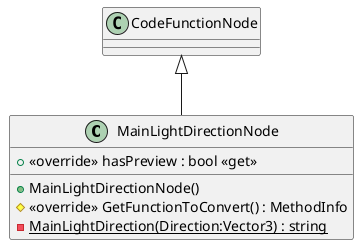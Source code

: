 @startuml
class MainLightDirectionNode {
    + MainLightDirectionNode()
    + <<override>> hasPreview : bool <<get>>
    # <<override>> GetFunctionToConvert() : MethodInfo
    {static} - MainLightDirection(Direction:Vector3) : string
}
CodeFunctionNode <|-- MainLightDirectionNode
@enduml
